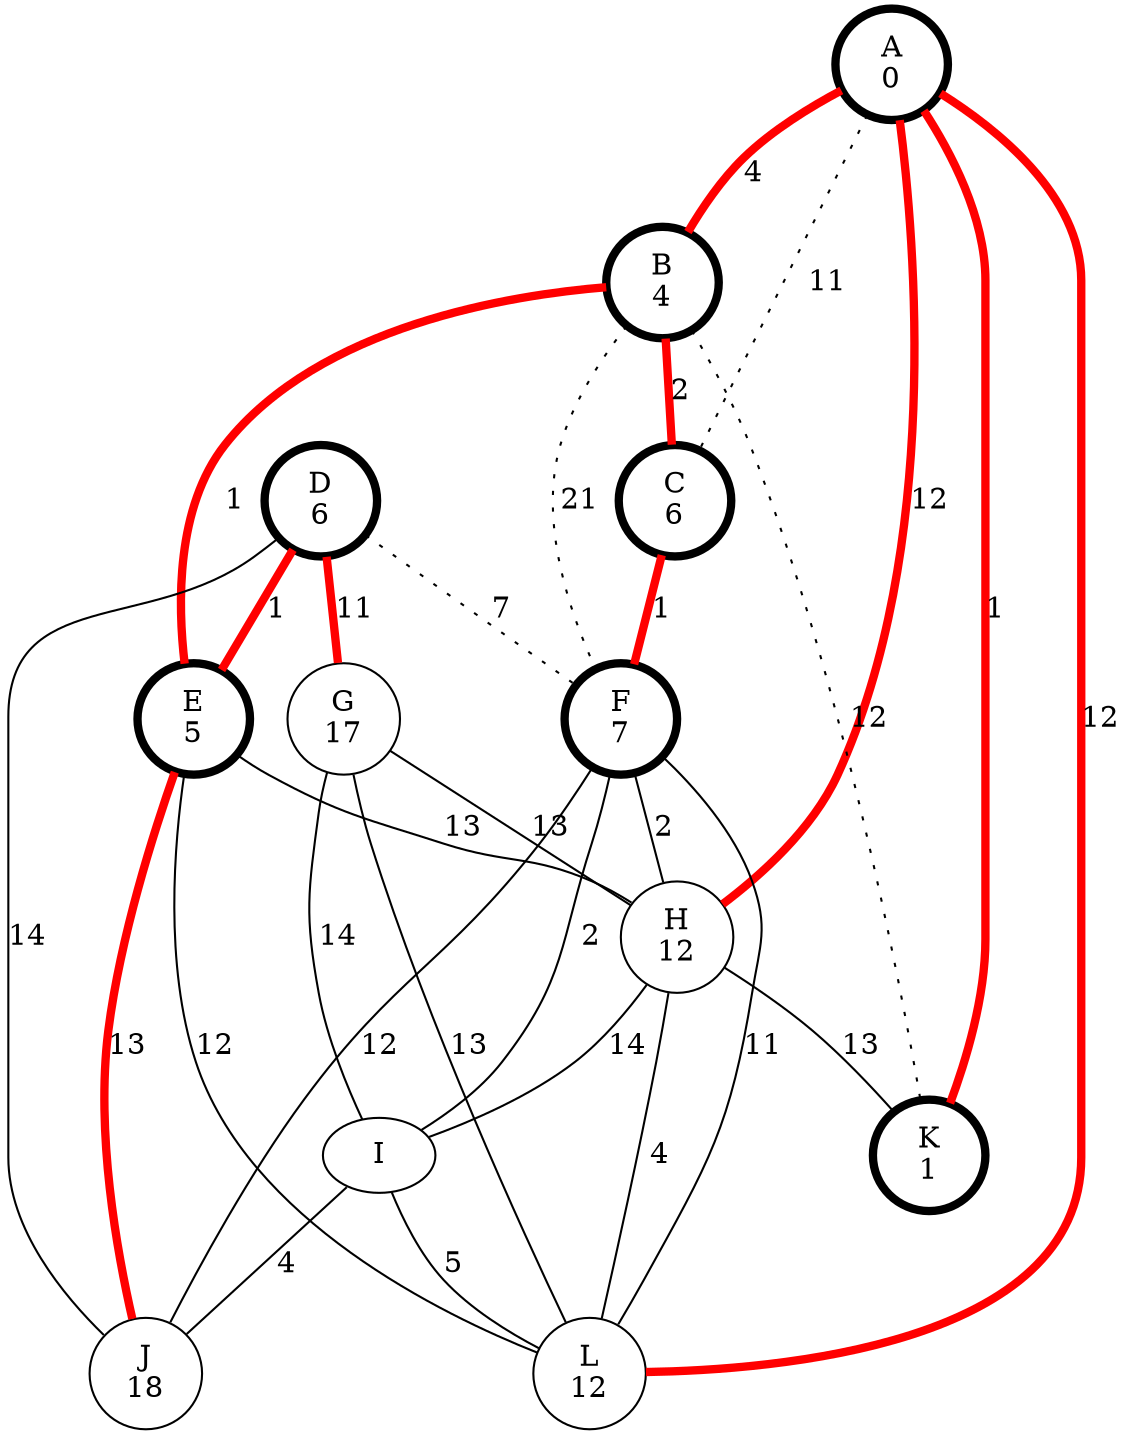 graph {
  A [label="A\n0" penwidth=4];
  B [label="B\n4" penwidth=4];
  C [label="C\n6" penwidth=4];
  D [label="D\n6" penwidth=4];
  E [label="E\n5" penwidth=4];
  F [label="F\n7" penwidth=4];
  G [label="G\n17"];
  H [label="H\n12"];
  I;
  J [label="J\n18"];
  K [label="K\n1" penwidth=4];
  L [label="L\n12"];

  A -- C [label=11 style=dotted]
  A -- L [label=12 penwidth=4 color=red]
  A -- K [label=1 penwidth=4 color=red]
  A -- B [label=4 penwidth=4 color=red]
  A -- H [label=12 penwidth=4 color=red]
  B -- C [label=2 penwidth=4 color=red]
  B -- F [label=21 style=dotted]
  B -- K [label=12 style=dotted]
  B -- E [label=1 penwidth=4 color=red]
  C -- F [label=1 penwidth=4 color=red]
  D -- F [label=7 style=dotted]
  D -- G [label=11 penwidth=4 color=red]
  D -- J [label=14]
  D -- E [label=1 penwidth=4 color=red]
  E -- L [label=12]
  E -- H [label=13]
  E -- J [label=13 penwidth=4 color=red]
  F -- L [label=11]
  F -- I [label=2]
  F -- H [label=2]
  F -- J [label=12]
  G -- L [label=13]
  G -- I [label=14]
  G -- H [label=13]
  H -- L [label=4]
  H -- I [label=14]
  H -- K [label=13]
  I -- L [label=5]
  I -- J [label=4]
}
